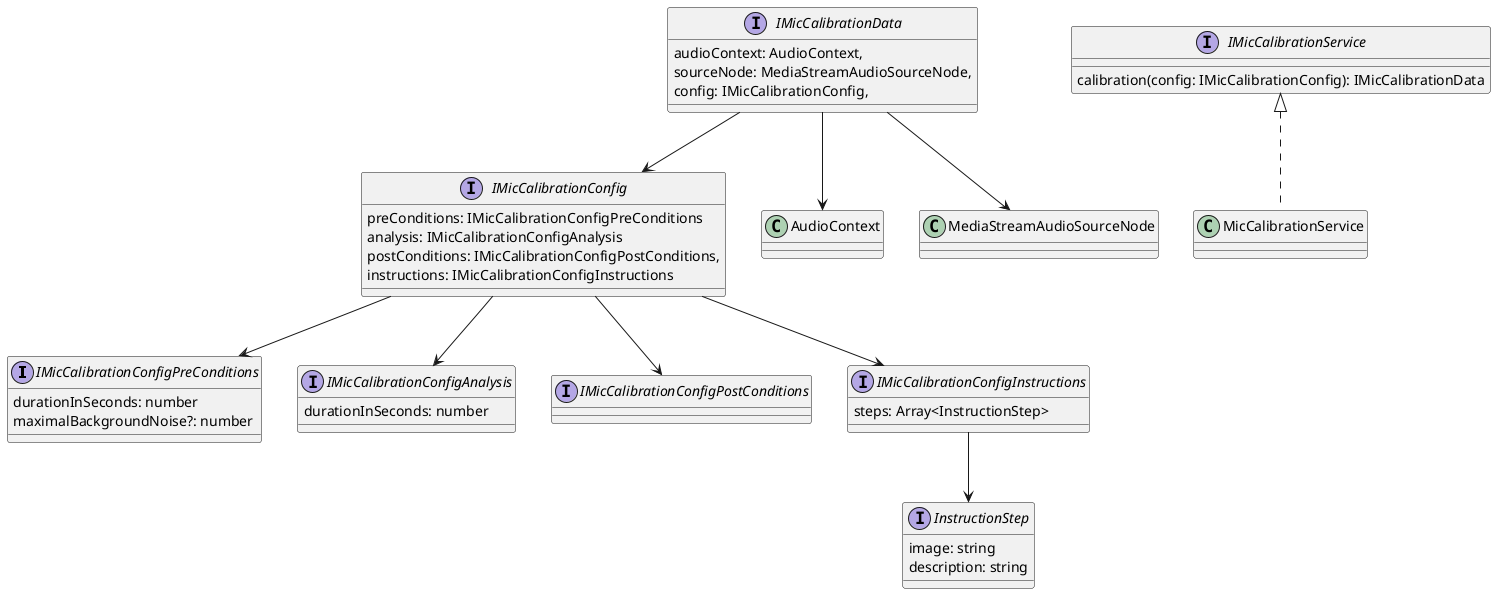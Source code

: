@startuml
interface IMicCalibrationConfigPreConditions {
    durationInSeconds: number
    maximalBackgroundNoise?: number
}

interface IMicCalibrationConfigAnalysis {
    durationInSeconds: number
}

interface IMicCalibrationConfigPostConditions {}

interface InstructionStep {
  image: string
  description: string
}

interface IMicCalibrationConfigInstructions {
    steps: Array<InstructionStep>
}
IMicCalibrationConfigInstructions --> InstructionStep

interface IMicCalibrationConfig {
  preConditions: IMicCalibrationConfigPreConditions
  analysis: IMicCalibrationConfigAnalysis
  postConditions: IMicCalibrationConfigPostConditions,
  instructions: IMicCalibrationConfigInstructions
}
IMicCalibrationConfig --> IMicCalibrationConfigInstructions
IMicCalibrationConfig --> IMicCalibrationConfigPostConditions
IMicCalibrationConfig --> IMicCalibrationConfigAnalysis
IMicCalibrationConfig --> IMicCalibrationConfigPreConditions


interface IMicCalibrationData {
 audioContext: AudioContext,
 sourceNode: MediaStreamAudioSourceNode,
 config: IMicCalibrationConfig,
}
IMicCalibrationData --> AudioContext
IMicCalibrationData --> MediaStreamAudioSourceNode
IMicCalibrationData --> IMicCalibrationConfig


interface IMicCalibrationService {
  calibration(config: IMicCalibrationConfig): IMicCalibrationData
}

class MicCalibrationService implements IMicCalibrationService {
}
@enduml
